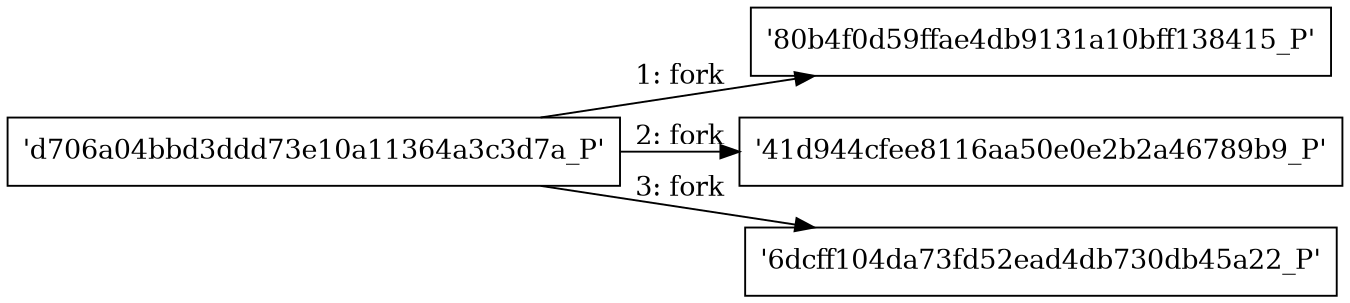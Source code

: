 digraph "D:\Learning\Paper\apt\基于CTI的攻击预警\Dataset\攻击图\ASGfromALLCTI\Uncovering threat infrastructure via URL, domain and IP address advanced pivots a.k.a. Netloc Intelligence.dot" {
rankdir="LR"
size="9"
fixedsize="false"
splines="true"
nodesep=0.3
ranksep=0
fontsize=10
overlap="scalexy"
engine= "neato"
	"'d706a04bbd3ddd73e10a11364a3c3d7a_P'" [node_type=Process shape=box]
	"'80b4f0d59ffae4db9131a10bff138415_P'" [node_type=Process shape=box]
	"'d706a04bbd3ddd73e10a11364a3c3d7a_P'" -> "'80b4f0d59ffae4db9131a10bff138415_P'" [label="1: fork"]
	"'d706a04bbd3ddd73e10a11364a3c3d7a_P'" [node_type=Process shape=box]
	"'41d944cfee8116aa50e0e2b2a46789b9_P'" [node_type=Process shape=box]
	"'d706a04bbd3ddd73e10a11364a3c3d7a_P'" -> "'41d944cfee8116aa50e0e2b2a46789b9_P'" [label="2: fork"]
	"'d706a04bbd3ddd73e10a11364a3c3d7a_P'" [node_type=Process shape=box]
	"'6dcff104da73fd52ead4db730db45a22_P'" [node_type=Process shape=box]
	"'d706a04bbd3ddd73e10a11364a3c3d7a_P'" -> "'6dcff104da73fd52ead4db730db45a22_P'" [label="3: fork"]
}

